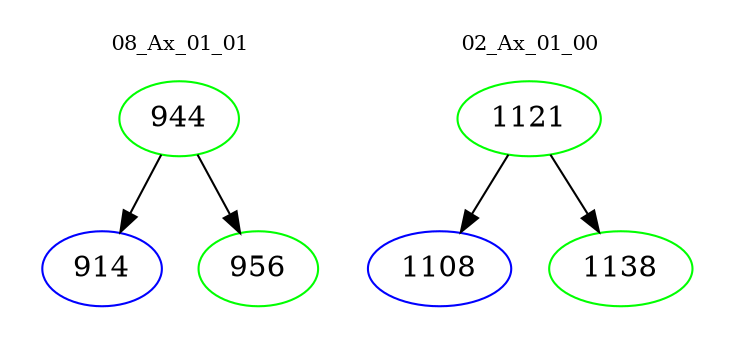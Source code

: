 digraph{
subgraph cluster_0 {
color = white
label = "08_Ax_01_01";
fontsize=10;
T0_944 [label="944", color="green"]
T0_944 -> T0_914 [color="black"]
T0_914 [label="914", color="blue"]
T0_944 -> T0_956 [color="black"]
T0_956 [label="956", color="green"]
}
subgraph cluster_1 {
color = white
label = "02_Ax_01_00";
fontsize=10;
T1_1121 [label="1121", color="green"]
T1_1121 -> T1_1108 [color="black"]
T1_1108 [label="1108", color="blue"]
T1_1121 -> T1_1138 [color="black"]
T1_1138 [label="1138", color="green"]
}
}
